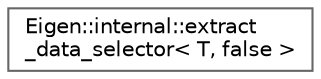 digraph "Graphical Class Hierarchy"
{
 // LATEX_PDF_SIZE
  bgcolor="transparent";
  edge [fontname=Helvetica,fontsize=10,labelfontname=Helvetica,labelfontsize=10];
  node [fontname=Helvetica,fontsize=10,shape=box,height=0.2,width=0.4];
  rankdir="LR";
  Node0 [id="Node000000",label="Eigen::internal::extract\l_data_selector\< T, false \>",height=0.2,width=0.4,color="grey40", fillcolor="white", style="filled",URL="$structEigen_1_1internal_1_1extract__data__selector_3_01T_00_01false_01_4.html",tooltip=" "];
}
